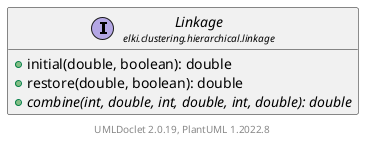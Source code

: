 @startuml
    remove .*\.(Instance|Par|Parameterizer|Factory)$
    set namespaceSeparator none
    hide empty fields
    hide empty methods

    interface "<size:14>Linkage\n<size:10>elki.clustering.hierarchical.linkage" as elki.clustering.hierarchical.linkage.Linkage [[Linkage.html]] {
        +initial(double, boolean): double
        +restore(double, boolean): double
        {abstract} +combine(int, double, int, double, int, double): double
    }

    center footer UMLDoclet 2.0.19, PlantUML 1.2022.8
@enduml
